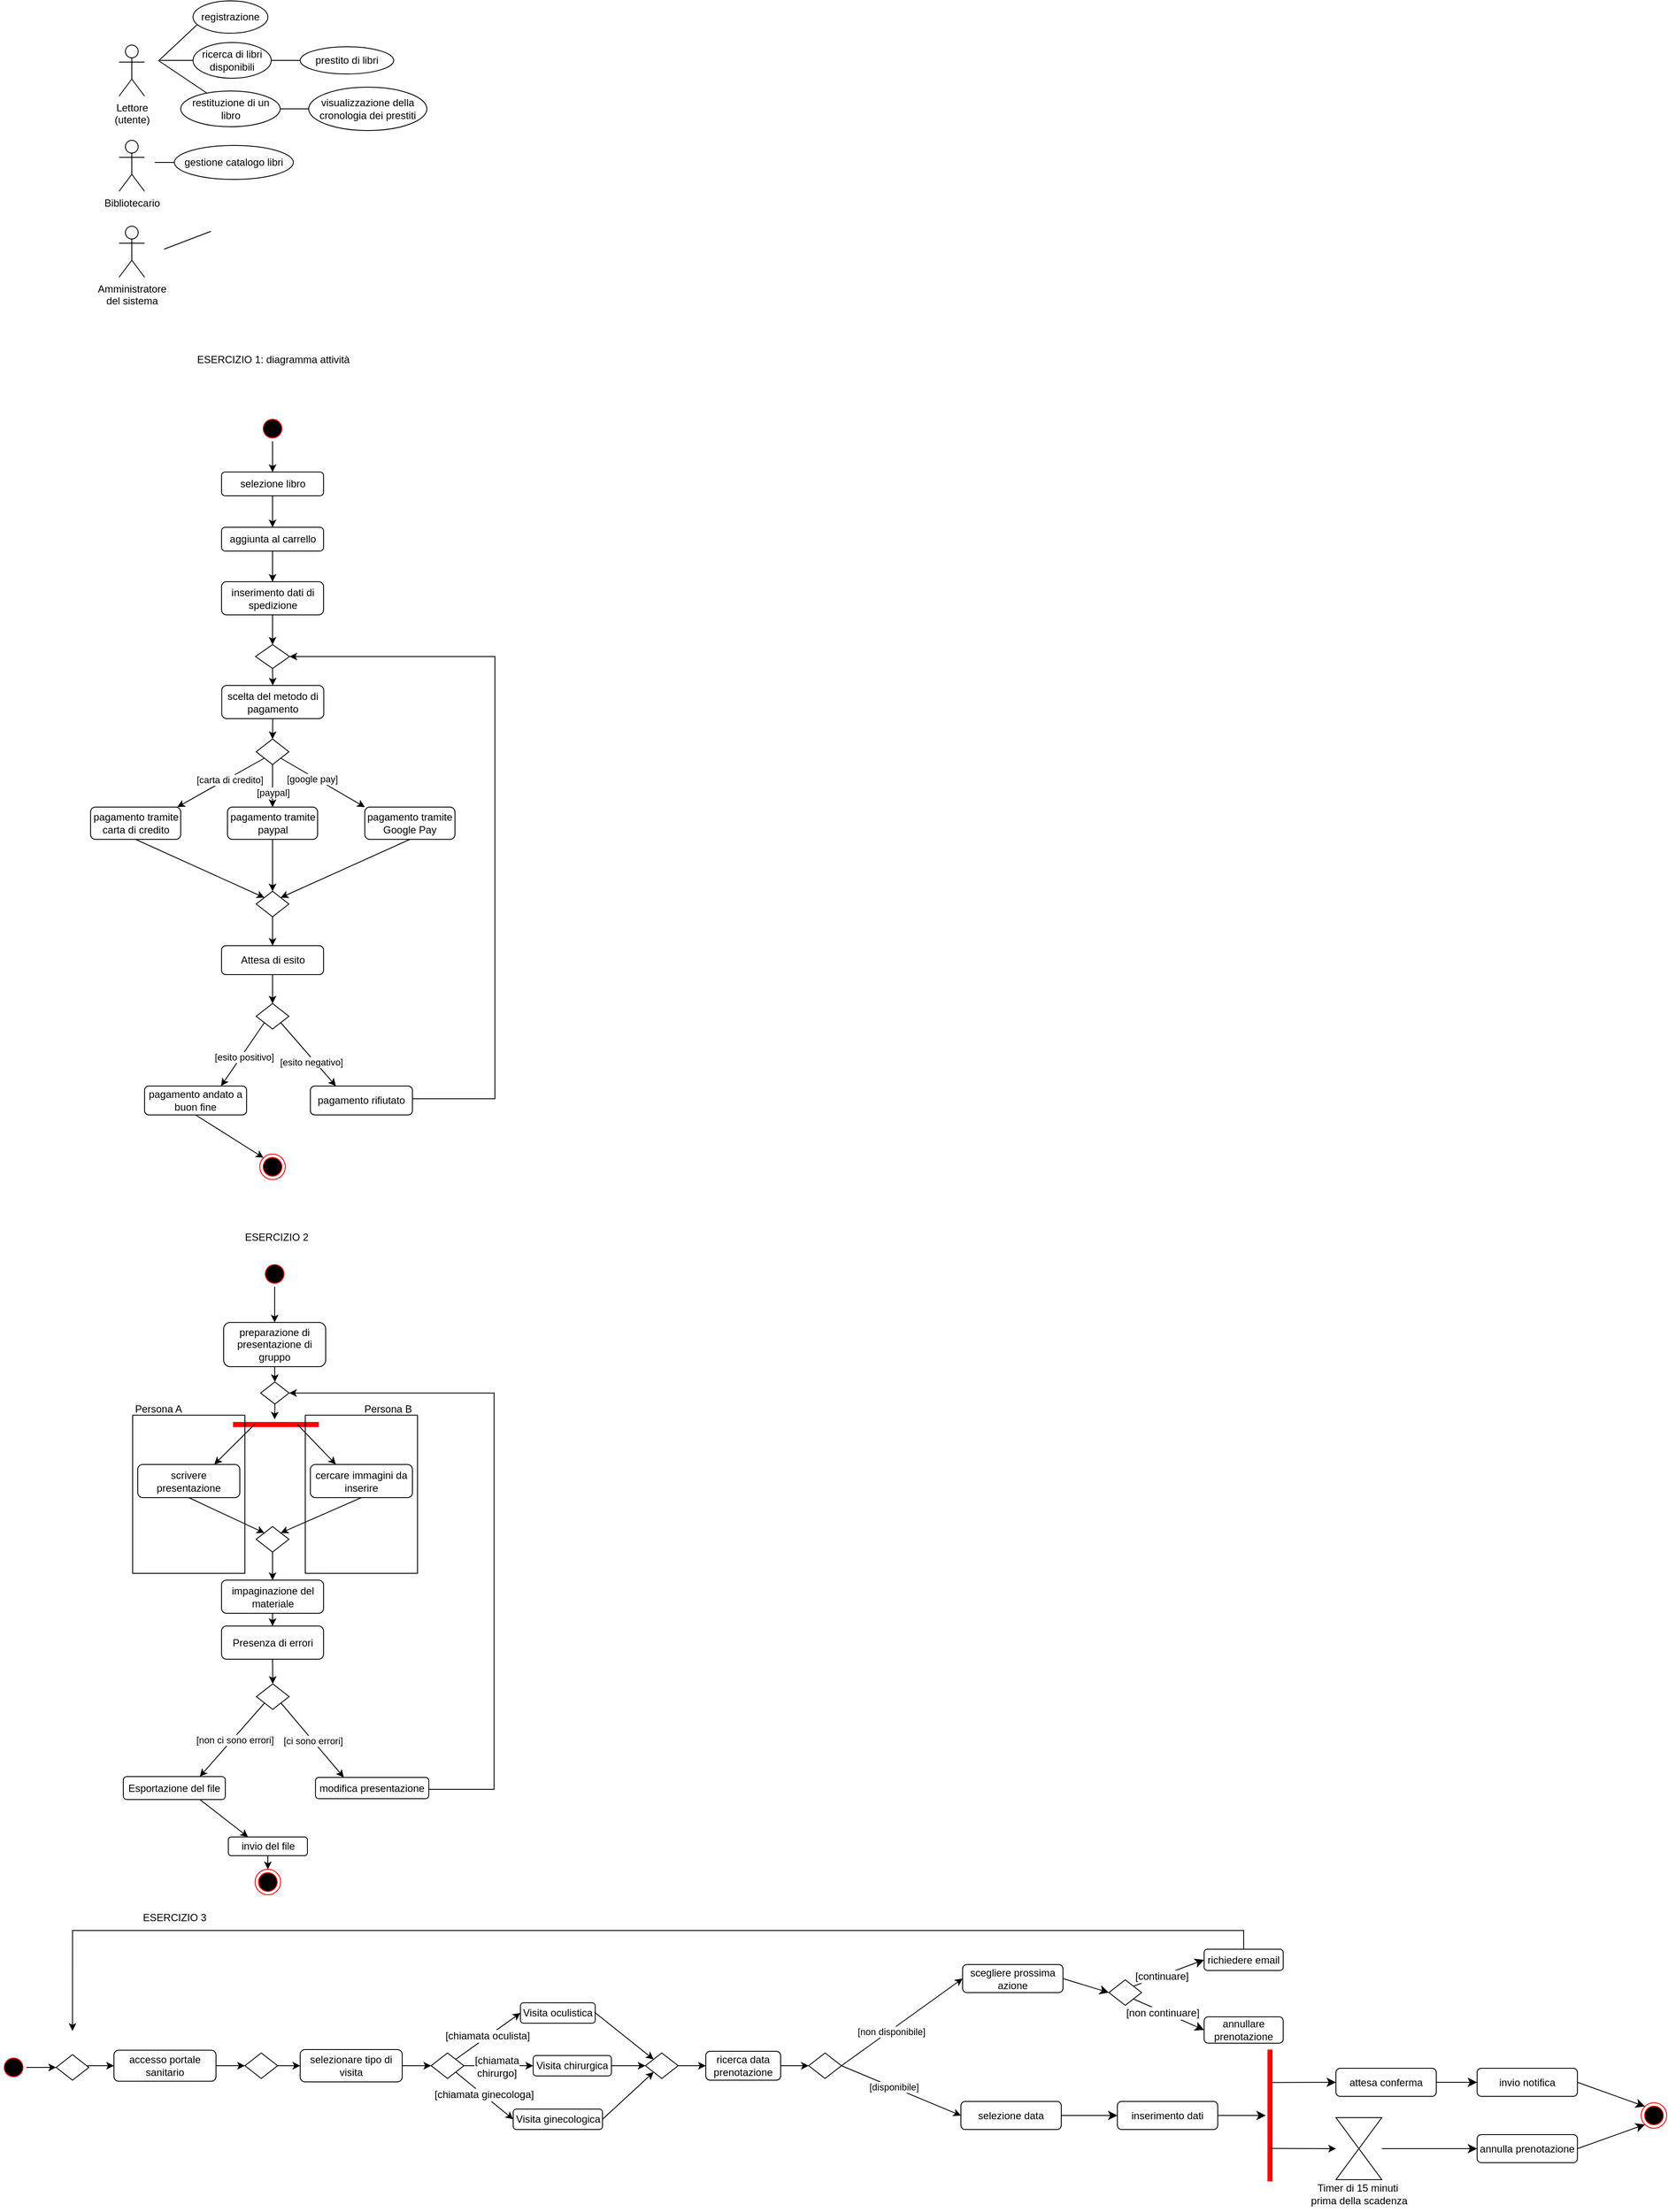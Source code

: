 <mxfile version="26.1.3">
  <diagram name="Page-1" id="4zOrk3SysmSLn5G8nSdS">
    <mxGraphModel dx="2305" dy="1614" grid="0" gridSize="10" guides="1" tooltips="1" connect="1" arrows="1" fold="1" page="0" pageScale="1" pageWidth="827" pageHeight="1169" math="0" shadow="0">
      <root>
        <mxCell id="0" />
        <mxCell id="1" parent="0" />
        <mxCell id="yy7elqos4AXIlPJkgYCK-2" value="Lettore&lt;div&gt;(utente)&lt;/div&gt;" style="shape=umlActor;verticalLabelPosition=bottom;verticalAlign=top;html=1;outlineConnect=0;" parent="1" vertex="1">
          <mxGeometry x="-837" y="-932" width="30" height="60" as="geometry" />
        </mxCell>
        <mxCell id="yy7elqos4AXIlPJkgYCK-3" value="" style="endArrow=none;html=1;rounded=0;fontSize=12;startSize=8;endSize=8;curved=1;" parent="1" edge="1">
          <mxGeometry width="50" height="50" relative="1" as="geometry">
            <mxPoint x="-790" y="-914" as="sourcePoint" />
            <mxPoint x="-743" y="-958" as="targetPoint" />
          </mxGeometry>
        </mxCell>
        <mxCell id="yy7elqos4AXIlPJkgYCK-4" value="registrazione" style="ellipse;whiteSpace=wrap;html=1;" parent="1" vertex="1">
          <mxGeometry x="-750" y="-984" width="88" height="38" as="geometry" />
        </mxCell>
        <mxCell id="yy7elqos4AXIlPJkgYCK-6" value="" style="endArrow=none;html=1;rounded=0;fontSize=12;startSize=8;endSize=8;curved=1;" parent="1" target="yy7elqos4AXIlPJkgYCK-7" edge="1">
          <mxGeometry width="50" height="50" relative="1" as="geometry">
            <mxPoint x="-789" y="-914" as="sourcePoint" />
            <mxPoint x="-707" y="-911" as="targetPoint" />
          </mxGeometry>
        </mxCell>
        <mxCell id="yy7elqos4AXIlPJkgYCK-7" value="ricerca di libri disponibili" style="ellipse;whiteSpace=wrap;html=1;" parent="1" vertex="1">
          <mxGeometry x="-750" y="-935" width="92" height="42" as="geometry" />
        </mxCell>
        <mxCell id="yy7elqos4AXIlPJkgYCK-9" value="prestito di libri" style="ellipse;whiteSpace=wrap;html=1;" parent="1" vertex="1">
          <mxGeometry x="-624" y="-930" width="110" height="32" as="geometry" />
        </mxCell>
        <mxCell id="yy7elqos4AXIlPJkgYCK-15" value="" style="endArrow=none;html=1;rounded=0;fontSize=12;startSize=8;endSize=8;curved=1;" parent="1" target="yy7elqos4AXIlPJkgYCK-16" edge="1">
          <mxGeometry width="50" height="50" relative="1" as="geometry">
            <mxPoint x="-791" y="-914" as="sourcePoint" />
            <mxPoint x="-788" y="-912" as="targetPoint" />
          </mxGeometry>
        </mxCell>
        <mxCell id="yy7elqos4AXIlPJkgYCK-16" value="restituzione di un libro" style="ellipse;whiteSpace=wrap;html=1;" parent="1" vertex="1">
          <mxGeometry x="-764.5" y="-878" width="117" height="42" as="geometry" />
        </mxCell>
        <mxCell id="yy7elqos4AXIlPJkgYCK-17" value="visualizzazione della cronologia dei prestiti" style="ellipse;whiteSpace=wrap;html=1;" parent="1" vertex="1">
          <mxGeometry x="-614" y="-882.5" width="139" height="51" as="geometry" />
        </mxCell>
        <mxCell id="yy7elqos4AXIlPJkgYCK-20" value="gestione catalogo libri" style="ellipse;whiteSpace=wrap;html=1;" parent="1" vertex="1">
          <mxGeometry x="-772" y="-814" width="140" height="40" as="geometry" />
        </mxCell>
        <mxCell id="yy7elqos4AXIlPJkgYCK-21" value="Bibliotecario" style="shape=umlActor;verticalLabelPosition=bottom;verticalAlign=top;html=1;" parent="1" vertex="1">
          <mxGeometry x="-837" y="-820" width="30" height="60" as="geometry" />
        </mxCell>
        <mxCell id="yy7elqos4AXIlPJkgYCK-29" value="" style="endArrow=none;html=1;rounded=0;fontSize=12;startSize=8;endSize=8;curved=1;exitX=1;exitY=0.5;exitDx=0;exitDy=0;entryX=0;entryY=0.5;entryDx=0;entryDy=0;" parent="1" source="yy7elqos4AXIlPJkgYCK-7" target="yy7elqos4AXIlPJkgYCK-9" edge="1">
          <mxGeometry width="50" height="50" relative="1" as="geometry">
            <mxPoint x="-621" y="-870" as="sourcePoint" />
            <mxPoint x="-571" y="-920" as="targetPoint" />
          </mxGeometry>
        </mxCell>
        <mxCell id="yy7elqos4AXIlPJkgYCK-30" value="" style="endArrow=none;html=1;rounded=0;fontSize=12;startSize=8;endSize=8;curved=1;exitX=1;exitY=0.5;exitDx=0;exitDy=0;entryX=0;entryY=0.5;entryDx=0;entryDy=0;" parent="1" source="yy7elqos4AXIlPJkgYCK-16" target="yy7elqos4AXIlPJkgYCK-17" edge="1">
          <mxGeometry width="50" height="50" relative="1" as="geometry">
            <mxPoint x="-621" y="-870" as="sourcePoint" />
            <mxPoint x="-571" y="-920" as="targetPoint" />
          </mxGeometry>
        </mxCell>
        <mxCell id="yy7elqos4AXIlPJkgYCK-32" value="" style="endArrow=none;html=1;rounded=0;fontSize=12;startSize=8;endSize=8;curved=1;exitX=0;exitY=0.5;exitDx=0;exitDy=0;" parent="1" source="yy7elqos4AXIlPJkgYCK-20" edge="1">
          <mxGeometry width="50" height="50" relative="1" as="geometry">
            <mxPoint x="-465" y="-847" as="sourcePoint" />
            <mxPoint x="-795" y="-794" as="targetPoint" />
          </mxGeometry>
        </mxCell>
        <mxCell id="_VMY83RckrZVD7nB7sy7-1" value="Amministratore&lt;div&gt;del sistema&lt;/div&gt;" style="shape=umlActor;verticalLabelPosition=bottom;verticalAlign=top;html=1;outlineConnect=0;" parent="1" vertex="1">
          <mxGeometry x="-837" y="-719" width="30" height="60" as="geometry" />
        </mxCell>
        <mxCell id="_VMY83RckrZVD7nB7sy7-3" value="" style="endArrow=none;html=1;rounded=0;fontSize=12;startSize=8;endSize=8;curved=1;" parent="1" edge="1">
          <mxGeometry width="50" height="50" relative="1" as="geometry">
            <mxPoint x="-784" y="-692" as="sourcePoint" />
            <mxPoint x="-729" y="-713" as="targetPoint" />
          </mxGeometry>
        </mxCell>
        <mxCell id="0n0tOVF3yzmlPa2JFApL-1" value="" style="ellipse;html=1;shape=startState;fillColor=#000000;strokeColor=#ff0000;" parent="1" vertex="1">
          <mxGeometry x="-671.5" y="-496" width="30" height="30" as="geometry" />
        </mxCell>
        <mxCell id="0n0tOVF3yzmlPa2JFApL-2" value="" style="ellipse;html=1;shape=endState;fillColor=#000000;strokeColor=#ff0000;" parent="1" vertex="1">
          <mxGeometry x="-671.5" y="372" width="30" height="30" as="geometry" />
        </mxCell>
        <mxCell id="0n0tOVF3yzmlPa2JFApL-3" value="ESERCIZIO 1: diagramma attività" style="text;html=1;align=center;verticalAlign=middle;resizable=0;points=[];autosize=1;strokeColor=none;fillColor=none;" parent="1" vertex="1">
          <mxGeometry x="-755" y="-575" width="197" height="26" as="geometry" />
        </mxCell>
        <mxCell id="0n0tOVF3yzmlPa2JFApL-6" value="" style="endArrow=classic;html=1;rounded=0;exitX=0.5;exitY=1;exitDx=0;exitDy=0;entryX=0.5;entryY=0;entryDx=0;entryDy=0;" parent="1" source="0n0tOVF3yzmlPa2JFApL-1" target="0n0tOVF3yzmlPa2JFApL-7" edge="1">
          <mxGeometry width="50" height="50" relative="1" as="geometry">
            <mxPoint x="-845" y="-436" as="sourcePoint" />
            <mxPoint x="-656" y="-389" as="targetPoint" />
          </mxGeometry>
        </mxCell>
        <mxCell id="0n0tOVF3yzmlPa2JFApL-7" value="selezione libro" style="rounded=1;whiteSpace=wrap;html=1;" parent="1" vertex="1">
          <mxGeometry x="-716.5" y="-430" width="120" height="28" as="geometry" />
        </mxCell>
        <mxCell id="0n0tOVF3yzmlPa2JFApL-9" value="aggiunta al carrello" style="rounded=1;whiteSpace=wrap;html=1;" parent="1" vertex="1">
          <mxGeometry x="-716.5" y="-365" width="120" height="28" as="geometry" />
        </mxCell>
        <mxCell id="0n0tOVF3yzmlPa2JFApL-10" value="" style="endArrow=classic;html=1;rounded=0;exitX=0.5;exitY=1;exitDx=0;exitDy=0;entryX=0.5;entryY=0;entryDx=0;entryDy=0;" parent="1" source="0n0tOVF3yzmlPa2JFApL-7" target="0n0tOVF3yzmlPa2JFApL-9" edge="1">
          <mxGeometry width="50" height="50" relative="1" as="geometry">
            <mxPoint x="-809" y="-349" as="sourcePoint" />
            <mxPoint x="-759" y="-399" as="targetPoint" />
          </mxGeometry>
        </mxCell>
        <mxCell id="0n0tOVF3yzmlPa2JFApL-11" value="" style="endArrow=classic;html=1;rounded=0;exitX=0.5;exitY=1;exitDx=0;exitDy=0;entryX=0.5;entryY=0;entryDx=0;entryDy=0;" parent="1" source="0n0tOVF3yzmlPa2JFApL-9" target="0n0tOVF3yzmlPa2JFApL-12" edge="1">
          <mxGeometry width="50" height="50" relative="1" as="geometry">
            <mxPoint x="-703" y="-174" as="sourcePoint" />
            <mxPoint x="-656" y="-213" as="targetPoint" />
          </mxGeometry>
        </mxCell>
        <mxCell id="0n0tOVF3yzmlPa2JFApL-12" value="inserimento dati di spedizione" style="rounded=1;whiteSpace=wrap;html=1;" parent="1" vertex="1">
          <mxGeometry x="-716.5" y="-301" width="120" height="39" as="geometry" />
        </mxCell>
        <mxCell id="0n0tOVF3yzmlPa2JFApL-13" value="" style="rhombus;whiteSpace=wrap;html=1;" parent="1" vertex="1">
          <mxGeometry x="-675.75" y="-116" width="38.5" height="30" as="geometry" />
        </mxCell>
        <mxCell id="0n0tOVF3yzmlPa2JFApL-14" value="" style="endArrow=classic;html=1;rounded=0;exitX=0.5;exitY=1;exitDx=0;exitDy=0;entryX=0.5;entryY=0;entryDx=0;entryDy=0;" parent="1" source="0n0tOVF3yzmlPa2JFApL-158" target="0n0tOVF3yzmlPa2JFApL-24" edge="1">
          <mxGeometry width="50" height="50" relative="1" as="geometry">
            <mxPoint x="-703" y="-174" as="sourcePoint" />
            <mxPoint x="-656" y="-228" as="targetPoint" />
          </mxGeometry>
        </mxCell>
        <mxCell id="0n0tOVF3yzmlPa2JFApL-15" value="" style="endArrow=classic;html=1;rounded=0;exitX=1;exitY=1;exitDx=0;exitDy=0;entryX=0;entryY=0;entryDx=0;entryDy=0;" parent="1" source="0n0tOVF3yzmlPa2JFApL-13" target="0n0tOVF3yzmlPa2JFApL-22" edge="1">
          <mxGeometry width="50" height="50" relative="1" as="geometry">
            <mxPoint x="-782" y="-99" as="sourcePoint" />
            <mxPoint x="-574" y="-35" as="targetPoint" />
          </mxGeometry>
        </mxCell>
        <mxCell id="0n0tOVF3yzmlPa2JFApL-60" value="[google pay]" style="edgeLabel;html=1;align=center;verticalAlign=middle;resizable=0;points=[];" parent="0n0tOVF3yzmlPa2JFApL-15" vertex="1" connectable="0">
          <mxGeometry x="-0.233" y="-2" relative="1" as="geometry">
            <mxPoint as="offset" />
          </mxGeometry>
        </mxCell>
        <mxCell id="0n0tOVF3yzmlPa2JFApL-16" value="" style="endArrow=classic;html=1;rounded=0;exitX=0.5;exitY=1;exitDx=0;exitDy=0;entryX=0.5;entryY=0;entryDx=0;entryDy=0;" parent="1" source="0n0tOVF3yzmlPa2JFApL-13" target="0n0tOVF3yzmlPa2JFApL-21" edge="1">
          <mxGeometry width="50" height="50" relative="1" as="geometry">
            <mxPoint x="-682" y="-33" as="sourcePoint" />
            <mxPoint x="-656" y="-27" as="targetPoint" />
          </mxGeometry>
        </mxCell>
        <mxCell id="0n0tOVF3yzmlPa2JFApL-62" value="[paypal]" style="edgeLabel;html=1;align=center;verticalAlign=middle;resizable=0;points=[];" parent="0n0tOVF3yzmlPa2JFApL-16" vertex="1" connectable="0">
          <mxGeometry x="0.317" relative="1" as="geometry">
            <mxPoint as="offset" />
          </mxGeometry>
        </mxCell>
        <mxCell id="0n0tOVF3yzmlPa2JFApL-17" value="" style="endArrow=classic;html=1;rounded=0;exitX=0;exitY=1;exitDx=0;exitDy=0;entryX=1;entryY=0;entryDx=0;entryDy=0;" parent="1" source="0n0tOVF3yzmlPa2JFApL-13" edge="1">
          <mxGeometry width="50" height="50" relative="1" as="geometry">
            <mxPoint x="-670.125" y="-125.5" as="sourcePoint" />
            <mxPoint x="-768.5" y="-36" as="targetPoint" />
          </mxGeometry>
        </mxCell>
        <mxCell id="0n0tOVF3yzmlPa2JFApL-58" value="[carta di credito]" style="edgeLabel;html=1;align=center;verticalAlign=middle;resizable=0;points=[];" parent="0n0tOVF3yzmlPa2JFApL-17" vertex="1" connectable="0">
          <mxGeometry x="-0.178" y="2" relative="1" as="geometry">
            <mxPoint as="offset" />
          </mxGeometry>
        </mxCell>
        <mxCell id="0n0tOVF3yzmlPa2JFApL-18" value="pagamento tramite carta di credito" style="rounded=1;whiteSpace=wrap;html=1;" parent="1" vertex="1">
          <mxGeometry x="-870.5" y="-36" width="106" height="38" as="geometry" />
        </mxCell>
        <mxCell id="0n0tOVF3yzmlPa2JFApL-21" value="pagamento tramite paypal" style="rounded=1;whiteSpace=wrap;html=1;" parent="1" vertex="1">
          <mxGeometry x="-709.5" y="-36" width="106" height="38" as="geometry" />
        </mxCell>
        <mxCell id="0n0tOVF3yzmlPa2JFApL-22" value="pagamento tramite&lt;div&gt;Google Pay&lt;/div&gt;" style="rounded=1;whiteSpace=wrap;html=1;" parent="1" vertex="1">
          <mxGeometry x="-548" y="-36" width="106" height="38" as="geometry" />
        </mxCell>
        <mxCell id="0n0tOVF3yzmlPa2JFApL-24" value="scelta del metodo di pagamento" style="rounded=1;whiteSpace=wrap;html=1;" parent="1" vertex="1">
          <mxGeometry x="-716.25" y="-179" width="120" height="39" as="geometry" />
        </mxCell>
        <mxCell id="0n0tOVF3yzmlPa2JFApL-29" value="" style="endArrow=classic;html=1;rounded=0;exitX=0.5;exitY=1;exitDx=0;exitDy=0;entryX=0.5;entryY=0;entryDx=0;entryDy=0;" parent="1" source="0n0tOVF3yzmlPa2JFApL-24" target="0n0tOVF3yzmlPa2JFApL-13" edge="1">
          <mxGeometry width="50" height="50" relative="1" as="geometry">
            <mxPoint x="-703" y="-174" as="sourcePoint" />
            <mxPoint x="-653" y="-224" as="targetPoint" />
          </mxGeometry>
        </mxCell>
        <mxCell id="0n0tOVF3yzmlPa2JFApL-38" value="" style="endArrow=classic;html=1;rounded=0;exitX=0.5;exitY=1;exitDx=0;exitDy=0;entryX=0;entryY=0;entryDx=0;entryDy=0;" parent="1" source="0n0tOVF3yzmlPa2JFApL-18" target="0n0tOVF3yzmlPa2JFApL-40" edge="1">
          <mxGeometry width="50" height="50" relative="1" as="geometry">
            <mxPoint x="-696" y="26" as="sourcePoint" />
            <mxPoint x="-695" y="60" as="targetPoint" />
          </mxGeometry>
        </mxCell>
        <mxCell id="0n0tOVF3yzmlPa2JFApL-40" value="" style="rhombus;whiteSpace=wrap;html=1;" parent="1" vertex="1">
          <mxGeometry x="-675.75" y="63" width="38.5" height="30" as="geometry" />
        </mxCell>
        <mxCell id="0n0tOVF3yzmlPa2JFApL-41" value="" style="endArrow=classic;html=1;rounded=0;exitX=0.5;exitY=1;exitDx=0;exitDy=0;entryX=0.5;entryY=0;entryDx=0;entryDy=0;" parent="1" source="0n0tOVF3yzmlPa2JFApL-21" target="0n0tOVF3yzmlPa2JFApL-40" edge="1">
          <mxGeometry width="50" height="50" relative="1" as="geometry">
            <mxPoint x="-807" y="12" as="sourcePoint" />
            <mxPoint x="-649" y="49" as="targetPoint" />
          </mxGeometry>
        </mxCell>
        <mxCell id="0n0tOVF3yzmlPa2JFApL-42" value="" style="endArrow=classic;html=1;rounded=0;exitX=0.5;exitY=1;exitDx=0;exitDy=0;entryX=1;entryY=0;entryDx=0;entryDy=0;" parent="1" source="0n0tOVF3yzmlPa2JFApL-22" target="0n0tOVF3yzmlPa2JFApL-40" edge="1">
          <mxGeometry width="50" height="50" relative="1" as="geometry">
            <mxPoint x="-646" y="12" as="sourcePoint" />
            <mxPoint x="-646" y="73" as="targetPoint" />
          </mxGeometry>
        </mxCell>
        <mxCell id="0n0tOVF3yzmlPa2JFApL-43" value="" style="endArrow=classic;html=1;rounded=0;exitX=0.5;exitY=1;exitDx=0;exitDy=0;entryX=0.5;entryY=0;entryDx=0;entryDy=0;" parent="1" source="0n0tOVF3yzmlPa2JFApL-40" target="0n0tOVF3yzmlPa2JFApL-44" edge="1">
          <mxGeometry width="50" height="50" relative="1" as="geometry">
            <mxPoint x="-654" y="94" as="sourcePoint" />
            <mxPoint x="-656" y="143" as="targetPoint" />
          </mxGeometry>
        </mxCell>
        <mxCell id="0n0tOVF3yzmlPa2JFApL-44" value="Attesa di esito" style="rounded=1;whiteSpace=wrap;html=1;" parent="1" vertex="1">
          <mxGeometry x="-716.5" y="127" width="120" height="34" as="geometry" />
        </mxCell>
        <mxCell id="0n0tOVF3yzmlPa2JFApL-45" value="" style="endArrow=classic;html=1;rounded=0;exitX=0.5;exitY=1;exitDx=0;exitDy=0;entryX=0.5;entryY=0;entryDx=0;entryDy=0;" parent="1" source="0n0tOVF3yzmlPa2JFApL-44" target="0n0tOVF3yzmlPa2JFApL-48" edge="1">
          <mxGeometry width="50" height="50" relative="1" as="geometry">
            <mxPoint x="-696" y="226" as="sourcePoint" />
            <mxPoint x="-656" y="209" as="targetPoint" />
          </mxGeometry>
        </mxCell>
        <mxCell id="0n0tOVF3yzmlPa2JFApL-47" value="pagamento andato a buon fine" style="rounded=1;whiteSpace=wrap;html=1;" parent="1" vertex="1">
          <mxGeometry x="-807" y="292" width="120" height="34" as="geometry" />
        </mxCell>
        <mxCell id="0n0tOVF3yzmlPa2JFApL-48" value="" style="rhombus;whiteSpace=wrap;html=1;" parent="1" vertex="1">
          <mxGeometry x="-675.75" y="195" width="38.5" height="30" as="geometry" />
        </mxCell>
        <mxCell id="0n0tOVF3yzmlPa2JFApL-57" style="edgeStyle=orthogonalEdgeStyle;rounded=0;orthogonalLoop=1;jettySize=auto;html=1;exitX=1;exitY=0.5;exitDx=0;exitDy=0;entryX=1;entryY=0.5;entryDx=0;entryDy=0;" parent="1" source="0n0tOVF3yzmlPa2JFApL-50" target="0n0tOVF3yzmlPa2JFApL-158" edge="1">
          <mxGeometry relative="1" as="geometry">
            <mxPoint x="-262" y="-207" as="targetPoint" />
            <Array as="points">
              <mxPoint x="-492" y="307" />
              <mxPoint x="-395" y="307" />
              <mxPoint x="-395" y="-213" />
            </Array>
          </mxGeometry>
        </mxCell>
        <mxCell id="0n0tOVF3yzmlPa2JFApL-50" value="pagamento rifiutato" style="rounded=1;whiteSpace=wrap;html=1;" parent="1" vertex="1">
          <mxGeometry x="-612" y="292" width="120" height="34" as="geometry" />
        </mxCell>
        <mxCell id="0n0tOVF3yzmlPa2JFApL-51" value="" style="endArrow=classic;html=1;rounded=0;exitX=0;exitY=1;exitDx=0;exitDy=0;entryX=0.75;entryY=0;entryDx=0;entryDy=0;" parent="1" source="0n0tOVF3yzmlPa2JFApL-48" target="0n0tOVF3yzmlPa2JFApL-47" edge="1">
          <mxGeometry width="50" height="50" relative="1" as="geometry">
            <mxPoint x="-646" y="169" as="sourcePoint" />
            <mxPoint x="-646" y="205" as="targetPoint" />
          </mxGeometry>
        </mxCell>
        <mxCell id="0n0tOVF3yzmlPa2JFApL-87" value="[esito positivo]" style="edgeLabel;html=1;align=center;verticalAlign=middle;resizable=0;points=[];" parent="0n0tOVF3yzmlPa2JFApL-51" vertex="1" connectable="0">
          <mxGeometry x="-0.111" y="2" relative="1" as="geometry">
            <mxPoint x="-3" y="6" as="offset" />
          </mxGeometry>
        </mxCell>
        <mxCell id="0n0tOVF3yzmlPa2JFApL-52" value="" style="endArrow=classic;html=1;rounded=0;exitX=1;exitY=1;exitDx=0;exitDy=0;entryX=0.25;entryY=0;entryDx=0;entryDy=0;" parent="1" source="0n0tOVF3yzmlPa2JFApL-48" target="0n0tOVF3yzmlPa2JFApL-50" edge="1">
          <mxGeometry width="50" height="50" relative="1" as="geometry">
            <mxPoint x="-656" y="228" as="sourcePoint" />
            <mxPoint x="-691" y="275" as="targetPoint" />
          </mxGeometry>
        </mxCell>
        <mxCell id="0n0tOVF3yzmlPa2JFApL-88" value="[esito negativo]" style="edgeLabel;html=1;align=center;verticalAlign=middle;resizable=0;points=[];" parent="0n0tOVF3yzmlPa2JFApL-52" vertex="1" connectable="0">
          <mxGeometry x="0.296" relative="1" as="geometry">
            <mxPoint x="-6" y="-2" as="offset" />
          </mxGeometry>
        </mxCell>
        <mxCell id="0n0tOVF3yzmlPa2JFApL-53" value="" style="endArrow=classic;html=1;rounded=0;entryX=0;entryY=0;entryDx=0;entryDy=0;exitX=0.5;exitY=1;exitDx=0;exitDy=0;" parent="1" source="0n0tOVF3yzmlPa2JFApL-47" target="0n0tOVF3yzmlPa2JFApL-2" edge="1">
          <mxGeometry width="50" height="50" relative="1" as="geometry">
            <mxPoint x="-728" y="302" as="sourcePoint" />
            <mxPoint x="-681" y="285" as="targetPoint" />
          </mxGeometry>
        </mxCell>
        <mxCell id="0n0tOVF3yzmlPa2JFApL-63" value="ESERCIZIO 2" style="text;html=1;align=center;verticalAlign=middle;resizable=0;points=[];autosize=1;strokeColor=none;fillColor=none;" parent="1" vertex="1">
          <mxGeometry x="-699" y="457" width="93" height="26" as="geometry" />
        </mxCell>
        <mxCell id="0n0tOVF3yzmlPa2JFApL-64" value="" style="ellipse;html=1;shape=endState;fillColor=#000000;strokeColor=#ff0000;" parent="1" vertex="1">
          <mxGeometry x="-677" y="1213" width="30" height="30" as="geometry" />
        </mxCell>
        <mxCell id="0n0tOVF3yzmlPa2JFApL-69" value="" style="ellipse;html=1;shape=startState;fillColor=#000000;strokeColor=#ff0000;" parent="1" vertex="1">
          <mxGeometry x="-669" y="498" width="30" height="30" as="geometry" />
        </mxCell>
        <mxCell id="0n0tOVF3yzmlPa2JFApL-74" value="" style="shape=line;html=1;strokeWidth=6;strokeColor=#ff0000;" parent="1" vertex="1">
          <mxGeometry x="-703" y="685" width="101" height="10" as="geometry" />
        </mxCell>
        <mxCell id="0n0tOVF3yzmlPa2JFApL-79" value="" style="endArrow=classic;html=1;rounded=0;exitX=0.25;exitY=0.5;exitDx=0;exitDy=0;exitPerimeter=0;entryX=0.75;entryY=0;entryDx=0;entryDy=0;" parent="1" source="0n0tOVF3yzmlPa2JFApL-74" target="0n0tOVF3yzmlPa2JFApL-82" edge="1">
          <mxGeometry width="50" height="50" relative="1" as="geometry">
            <mxPoint x="-661" y="626" as="sourcePoint" />
            <mxPoint x="-679" y="629" as="targetPoint" />
          </mxGeometry>
        </mxCell>
        <mxCell id="0n0tOVF3yzmlPa2JFApL-80" value="" style="endArrow=classic;html=1;rounded=0;exitX=0.75;exitY=0.5;exitDx=0;exitDy=0;exitPerimeter=0;fillColor=#FF0000;entryX=0.25;entryY=0;entryDx=0;entryDy=0;" parent="1" source="0n0tOVF3yzmlPa2JFApL-74" target="0n0tOVF3yzmlPa2JFApL-83" edge="1">
          <mxGeometry width="50" height="50" relative="1" as="geometry">
            <mxPoint x="-669" y="592" as="sourcePoint" />
            <mxPoint x="-629" y="628" as="targetPoint" />
          </mxGeometry>
        </mxCell>
        <mxCell id="0n0tOVF3yzmlPa2JFApL-82" value="scrivere presentazione" style="rounded=1;whiteSpace=wrap;html=1;" parent="1" vertex="1">
          <mxGeometry x="-815" y="737" width="120" height="39" as="geometry" />
        </mxCell>
        <mxCell id="0n0tOVF3yzmlPa2JFApL-83" value="cercare immagini da inserire" style="rounded=1;whiteSpace=wrap;html=1;" parent="1" vertex="1">
          <mxGeometry x="-612" y="737" width="120" height="39" as="geometry" />
        </mxCell>
        <mxCell id="0n0tOVF3yzmlPa2JFApL-90" value="impaginazione del materiale" style="rounded=1;whiteSpace=wrap;html=1;" parent="1" vertex="1">
          <mxGeometry x="-716.5" y="873" width="120" height="39" as="geometry" />
        </mxCell>
        <mxCell id="0n0tOVF3yzmlPa2JFApL-91" value="preparazione di presentazione di gruppo" style="rounded=1;whiteSpace=wrap;html=1;" parent="1" vertex="1">
          <mxGeometry x="-714" y="570" width="120" height="52" as="geometry" />
        </mxCell>
        <mxCell id="0n0tOVF3yzmlPa2JFApL-92" value="" style="endArrow=classic;html=1;rounded=0;exitX=0.5;exitY=1;exitDx=0;exitDy=0;entryX=0.5;entryY=0;entryDx=0;entryDy=0;" parent="1" source="0n0tOVF3yzmlPa2JFApL-69" target="0n0tOVF3yzmlPa2JFApL-91" edge="1">
          <mxGeometry width="50" height="50" relative="1" as="geometry">
            <mxPoint x="-671" y="726" as="sourcePoint" />
            <mxPoint x="-621" y="676" as="targetPoint" />
          </mxGeometry>
        </mxCell>
        <mxCell id="0n0tOVF3yzmlPa2JFApL-95" value="" style="endArrow=classic;html=1;rounded=0;exitX=0.5;exitY=1;exitDx=0;exitDy=0;entryX=0.485;entryY=-0.1;entryDx=0;entryDy=0;entryPerimeter=0;" parent="1" source="0n0tOVF3yzmlPa2JFApL-160" target="0n0tOVF3yzmlPa2JFApL-74" edge="1">
          <mxGeometry width="50" height="50" relative="1" as="geometry">
            <mxPoint x="-671" y="726" as="sourcePoint" />
            <mxPoint x="-621" y="676" as="targetPoint" />
          </mxGeometry>
        </mxCell>
        <mxCell id="0n0tOVF3yzmlPa2JFApL-96" value="" style="endArrow=classic;html=1;rounded=0;exitX=0.5;exitY=1;exitDx=0;exitDy=0;entryX=0;entryY=0;entryDx=0;entryDy=0;" parent="1" source="0n0tOVF3yzmlPa2JFApL-82" target="0n0tOVF3yzmlPa2JFApL-98" edge="1">
          <mxGeometry width="50" height="50" relative="1" as="geometry">
            <mxPoint x="-671" y="726" as="sourcePoint" />
            <mxPoint x="-684" y="809" as="targetPoint" />
          </mxGeometry>
        </mxCell>
        <mxCell id="0n0tOVF3yzmlPa2JFApL-98" value="" style="rhombus;whiteSpace=wrap;html=1;" parent="1" vertex="1">
          <mxGeometry x="-675.75" y="810" width="38.5" height="30" as="geometry" />
        </mxCell>
        <mxCell id="0n0tOVF3yzmlPa2JFApL-99" value="" style="endArrow=classic;html=1;rounded=0;exitX=0.5;exitY=1;exitDx=0;exitDy=0;entryX=1;entryY=0;entryDx=0;entryDy=0;" parent="1" source="0n0tOVF3yzmlPa2JFApL-83" target="0n0tOVF3yzmlPa2JFApL-98" edge="1">
          <mxGeometry width="50" height="50" relative="1" as="geometry">
            <mxPoint x="-745" y="786" as="sourcePoint" />
            <mxPoint x="-637" y="818" as="targetPoint" />
          </mxGeometry>
        </mxCell>
        <mxCell id="0n0tOVF3yzmlPa2JFApL-100" value="" style="endArrow=classic;html=1;rounded=0;exitX=0.5;exitY=1;exitDx=0;exitDy=0;entryX=0.5;entryY=0;entryDx=0;entryDy=0;" parent="1" source="0n0tOVF3yzmlPa2JFApL-98" target="0n0tOVF3yzmlPa2JFApL-90" edge="1">
          <mxGeometry width="50" height="50" relative="1" as="geometry">
            <mxPoint x="-671" y="826" as="sourcePoint" />
            <mxPoint x="-621" y="776" as="targetPoint" />
          </mxGeometry>
        </mxCell>
        <mxCell id="0n0tOVF3yzmlPa2JFApL-101" value="" style="rhombus;whiteSpace=wrap;html=1;" parent="1" vertex="1">
          <mxGeometry x="-675.5" y="995" width="38.5" height="30" as="geometry" />
        </mxCell>
        <mxCell id="0n0tOVF3yzmlPa2JFApL-103" value="" style="endArrow=classic;html=1;rounded=0;exitX=0.5;exitY=1;exitDx=0;exitDy=0;entryX=0.5;entryY=0;entryDx=0;entryDy=0;" parent="1" source="0n0tOVF3yzmlPa2JFApL-162" target="0n0tOVF3yzmlPa2JFApL-101" edge="1">
          <mxGeometry width="50" height="50" relative="1" as="geometry">
            <mxPoint x="-646" y="850" as="sourcePoint" />
            <mxPoint x="-646" y="883" as="targetPoint" />
          </mxGeometry>
        </mxCell>
        <mxCell id="0n0tOVF3yzmlPa2JFApL-104" value="" style="endArrow=classic;html=1;rounded=0;exitX=0;exitY=1;exitDx=0;exitDy=0;entryX=0.75;entryY=0;entryDx=0;entryDy=0;" parent="1" source="0n0tOVF3yzmlPa2JFApL-101" target="0n0tOVF3yzmlPa2JFApL-106" edge="1">
          <mxGeometry width="50" height="50" relative="1" as="geometry">
            <mxPoint x="-636" y="860" as="sourcePoint" />
            <mxPoint x="-690" y="997" as="targetPoint" />
          </mxGeometry>
        </mxCell>
        <mxCell id="0n0tOVF3yzmlPa2JFApL-164" value="[non ci sono errori]" style="edgeLabel;html=1;align=center;verticalAlign=middle;resizable=0;points=[];" parent="0n0tOVF3yzmlPa2JFApL-104" vertex="1" connectable="0">
          <mxGeometry x="-0.016" y="3" relative="1" as="geometry">
            <mxPoint y="-1" as="offset" />
          </mxGeometry>
        </mxCell>
        <mxCell id="0n0tOVF3yzmlPa2JFApL-105" value="" style="endArrow=classic;html=1;rounded=0;exitX=1;exitY=1;exitDx=0;exitDy=0;entryX=0.25;entryY=0;entryDx=0;entryDy=0;" parent="1" source="0n0tOVF3yzmlPa2JFApL-101" target="0n0tOVF3yzmlPa2JFApL-107" edge="1">
          <mxGeometry width="50" height="50" relative="1" as="geometry">
            <mxPoint x="-656" y="978" as="sourcePoint" />
            <mxPoint x="-623" y="996" as="targetPoint" />
          </mxGeometry>
        </mxCell>
        <mxCell id="0n0tOVF3yzmlPa2JFApL-165" value="[ci sono errori]" style="edgeLabel;html=1;align=center;verticalAlign=middle;resizable=0;points=[];" parent="0n0tOVF3yzmlPa2JFApL-105" vertex="1" connectable="0">
          <mxGeometry x="-0.076" y="-3" relative="1" as="geometry">
            <mxPoint x="5" y="2" as="offset" />
          </mxGeometry>
        </mxCell>
        <mxCell id="0n0tOVF3yzmlPa2JFApL-106" value="Esportazione del file" style="rounded=1;whiteSpace=wrap;html=1;" parent="1" vertex="1">
          <mxGeometry x="-832" y="1104" width="120" height="27" as="geometry" />
        </mxCell>
        <mxCell id="0n0tOVF3yzmlPa2JFApL-109" style="edgeStyle=orthogonalEdgeStyle;rounded=0;orthogonalLoop=1;jettySize=auto;html=1;entryX=1;entryY=0.5;entryDx=0;entryDy=0;exitX=1;exitY=0.5;exitDx=0;exitDy=0;" parent="1" source="0n0tOVF3yzmlPa2JFApL-107" target="0n0tOVF3yzmlPa2JFApL-160" edge="1">
          <mxGeometry relative="1" as="geometry">
            <Array as="points">
              <mxPoint x="-473" y="1119" />
              <mxPoint x="-396" y="1119" />
              <mxPoint x="-396" y="653" />
            </Array>
          </mxGeometry>
        </mxCell>
        <mxCell id="0n0tOVF3yzmlPa2JFApL-107" value="modifica presentazione" style="rounded=1;whiteSpace=wrap;html=1;" parent="1" vertex="1">
          <mxGeometry x="-606" y="1105" width="133.25" height="25" as="geometry" />
        </mxCell>
        <mxCell id="0n0tOVF3yzmlPa2JFApL-108" value="" style="endArrow=classic;html=1;rounded=0;exitX=0.75;exitY=1;exitDx=0;exitDy=0;entryX=0.25;entryY=0;entryDx=0;entryDy=0;" parent="1" source="0n0tOVF3yzmlPa2JFApL-106" target="0n0tOVF3yzmlPa2JFApL-126" edge="1">
          <mxGeometry width="50" height="50" relative="1" as="geometry">
            <mxPoint x="-671" y="1026" as="sourcePoint" />
            <mxPoint x="-621" y="976" as="targetPoint" />
          </mxGeometry>
        </mxCell>
        <mxCell id="0n0tOVF3yzmlPa2JFApL-121" value="" style="swimlane;startSize=0;" parent="1" vertex="1">
          <mxGeometry x="-618" y="679" width="132" height="186" as="geometry" />
        </mxCell>
        <mxCell id="0n0tOVF3yzmlPa2JFApL-122" value="" style="swimlane;startSize=0;" parent="1" vertex="1">
          <mxGeometry x="-821" y="679" width="132" height="186" as="geometry" />
        </mxCell>
        <mxCell id="0n0tOVF3yzmlPa2JFApL-124" value="Persona A" style="text;html=1;align=center;verticalAlign=middle;resizable=0;points=[];autosize=1;strokeColor=none;fillColor=none;" parent="1" vertex="1">
          <mxGeometry x="-828" y="659" width="73" height="26" as="geometry" />
        </mxCell>
        <mxCell id="0n0tOVF3yzmlPa2JFApL-125" value="Persona B" style="text;html=1;align=center;verticalAlign=middle;resizable=0;points=[];autosize=1;strokeColor=none;fillColor=none;" parent="1" vertex="1">
          <mxGeometry x="-558" y="659" width="74" height="26" as="geometry" />
        </mxCell>
        <mxCell id="0n0tOVF3yzmlPa2JFApL-126" value="invio del file" style="rounded=1;whiteSpace=wrap;html=1;" parent="1" vertex="1">
          <mxGeometry x="-708.5" y="1175" width="93" height="22" as="geometry" />
        </mxCell>
        <mxCell id="0n0tOVF3yzmlPa2JFApL-127" value="" style="endArrow=classic;html=1;rounded=0;exitX=0.5;exitY=1;exitDx=0;exitDy=0;entryX=0.5;entryY=0;entryDx=0;entryDy=0;" parent="1" source="0n0tOVF3yzmlPa2JFApL-126" target="0n0tOVF3yzmlPa2JFApL-64" edge="1">
          <mxGeometry width="50" height="50" relative="1" as="geometry">
            <mxPoint x="-712" y="1126" as="sourcePoint" />
            <mxPoint x="-662" y="1076" as="targetPoint" />
          </mxGeometry>
        </mxCell>
        <mxCell id="0n0tOVF3yzmlPa2JFApL-128" value="" style="ellipse;html=1;shape=startState;fillColor=#000000;strokeColor=#ff0000;" parent="1" vertex="1">
          <mxGeometry x="-976" y="1431" width="30" height="30" as="geometry" />
        </mxCell>
        <mxCell id="0n0tOVF3yzmlPa2JFApL-130" value="ESERCIZIO 3" style="text;html=1;align=center;verticalAlign=middle;resizable=0;points=[];autosize=3;strokeColor=none;fillColor=none;" parent="1" vertex="1">
          <mxGeometry x="-818.5" y="1257" width="93" height="26" as="geometry" />
        </mxCell>
        <mxCell id="0n0tOVF3yzmlPa2JFApL-132" value="accesso portale sanitario" style="rounded=1;whiteSpace=wrap;html=1;" parent="1" vertex="1">
          <mxGeometry x="-843" y="1425.75" width="120" height="36.5" as="geometry" />
        </mxCell>
        <mxCell id="0n0tOVF3yzmlPa2JFApL-133" value="" style="endArrow=classic;html=1;rounded=0;exitX=1;exitY=0.5;exitDx=0;exitDy=0;entryX=0;entryY=0.5;entryDx=0;entryDy=0;" parent="1" source="0n0tOVF3yzmlPa2JFApL-128" target="0n0tOVF3yzmlPa2JFApL-195" edge="1">
          <mxGeometry width="50" height="50" relative="1" as="geometry">
            <mxPoint x="-646.5" y="1424" as="sourcePoint" />
            <mxPoint x="-963" y="1435" as="targetPoint" />
          </mxGeometry>
        </mxCell>
        <mxCell id="0n0tOVF3yzmlPa2JFApL-134" value="selezionare tipo di visita" style="rounded=1;whiteSpace=wrap;html=1;" parent="1" vertex="1">
          <mxGeometry x="-624" y="1425" width="120" height="38" as="geometry" />
        </mxCell>
        <mxCell id="0n0tOVF3yzmlPa2JFApL-135" value="" style="endArrow=classic;html=1;rounded=0;exitX=1;exitY=0.5;exitDx=0;exitDy=0;entryX=0;entryY=0.5;entryDx=0;entryDy=0;" parent="1" source="qC6AjcBb_FhciNcRhMWl-32" target="0n0tOVF3yzmlPa2JFApL-134" edge="1">
          <mxGeometry width="50" height="50" relative="1" as="geometry">
            <mxPoint x="-700" y="1570" as="sourcePoint" />
            <mxPoint x="-650" y="1520" as="targetPoint" />
          </mxGeometry>
        </mxCell>
        <mxCell id="0n0tOVF3yzmlPa2JFApL-136" value="" style="rhombus;whiteSpace=wrap;html=1;" parent="1" vertex="1">
          <mxGeometry x="-470" y="1429" width="38.5" height="30" as="geometry" />
        </mxCell>
        <mxCell id="0n0tOVF3yzmlPa2JFApL-137" value="" style="endArrow=classic;html=1;rounded=0;exitX=1;exitY=0.5;exitDx=0;exitDy=0;entryX=0;entryY=0.5;entryDx=0;entryDy=0;" parent="1" source="0n0tOVF3yzmlPa2JFApL-134" target="0n0tOVF3yzmlPa2JFApL-136" edge="1">
          <mxGeometry width="50" height="50" relative="1" as="geometry">
            <mxPoint x="-556" y="1461" as="sourcePoint" />
            <mxPoint x="-556" y="1493" as="targetPoint" />
          </mxGeometry>
        </mxCell>
        <mxCell id="0n0tOVF3yzmlPa2JFApL-138" value="Visita chirurgica" style="rounded=1;whiteSpace=wrap;html=1;" parent="1" vertex="1">
          <mxGeometry x="-350" y="1432" width="92" height="24" as="geometry" />
        </mxCell>
        <mxCell id="0n0tOVF3yzmlPa2JFApL-141" value="Visita ginecologica" style="rounded=1;whiteSpace=wrap;html=1;" parent="1" vertex="1">
          <mxGeometry x="-373.5" y="1495" width="105" height="24" as="geometry" />
        </mxCell>
        <mxCell id="0n0tOVF3yzmlPa2JFApL-142" value="Visita oculistica" style="rounded=1;whiteSpace=wrap;html=1;" parent="1" vertex="1">
          <mxGeometry x="-365" y="1370" width="88" height="24" as="geometry" />
        </mxCell>
        <mxCell id="0n0tOVF3yzmlPa2JFApL-145" value="" style="endArrow=classic;html=1;rounded=0;exitX=1;exitY=0.5;exitDx=0;exitDy=0;entryX=0;entryY=0.5;entryDx=0;entryDy=0;" parent="1" source="0n0tOVF3yzmlPa2JFApL-136" target="0n0tOVF3yzmlPa2JFApL-138" edge="1">
          <mxGeometry width="50" height="50" relative="1" as="geometry">
            <mxPoint x="-556" y="1531" as="sourcePoint" />
            <mxPoint x="-556" y="1563" as="targetPoint" />
          </mxGeometry>
        </mxCell>
        <mxCell id="qC6AjcBb_FhciNcRhMWl-24" value="[chiamata&lt;div&gt;chirurgo]&lt;/div&gt;" style="edgeLabel;html=1;align=center;verticalAlign=middle;resizable=0;points=[];fontSize=12;" vertex="1" connectable="0" parent="0n0tOVF3yzmlPa2JFApL-145">
          <mxGeometry x="-0.056" y="-1" relative="1" as="geometry">
            <mxPoint as="offset" />
          </mxGeometry>
        </mxCell>
        <mxCell id="0n0tOVF3yzmlPa2JFApL-148" value="" style="endArrow=classic;html=1;rounded=0;exitX=1;exitY=0;exitDx=0;exitDy=0;entryX=0;entryY=0.5;entryDx=0;entryDy=0;" parent="1" source="0n0tOVF3yzmlPa2JFApL-136" target="0n0tOVF3yzmlPa2JFApL-142" edge="1">
          <mxGeometry width="50" height="50" relative="1" as="geometry">
            <mxPoint x="-576" y="1578" as="sourcePoint" />
            <mxPoint x="-704" y="1637" as="targetPoint" />
          </mxGeometry>
        </mxCell>
        <mxCell id="qC6AjcBb_FhciNcRhMWl-23" value="[chiamata oculista]" style="edgeLabel;html=1;align=center;verticalAlign=middle;resizable=0;points=[];fontSize=12;" vertex="1" connectable="0" parent="0n0tOVF3yzmlPa2JFApL-148">
          <mxGeometry x="-0.02" y="1" relative="1" as="geometry">
            <mxPoint as="offset" />
          </mxGeometry>
        </mxCell>
        <mxCell id="0n0tOVF3yzmlPa2JFApL-149" value="" style="endArrow=classic;html=1;rounded=0;exitX=1;exitY=1;exitDx=0;exitDy=0;entryX=0;entryY=0.5;entryDx=0;entryDy=0;" parent="1" source="0n0tOVF3yzmlPa2JFApL-136" target="0n0tOVF3yzmlPa2JFApL-141" edge="1">
          <mxGeometry width="50" height="50" relative="1" as="geometry">
            <mxPoint x="-566" y="1588" as="sourcePoint" />
            <mxPoint x="-694" y="1647" as="targetPoint" />
          </mxGeometry>
        </mxCell>
        <mxCell id="qC6AjcBb_FhciNcRhMWl-26" value="[chiamata ginecologa]" style="edgeLabel;html=1;align=center;verticalAlign=middle;resizable=0;points=[];fontSize=12;" vertex="1" connectable="0" parent="0n0tOVF3yzmlPa2JFApL-149">
          <mxGeometry x="-0.039" y="1" relative="1" as="geometry">
            <mxPoint as="offset" />
          </mxGeometry>
        </mxCell>
        <mxCell id="0n0tOVF3yzmlPa2JFApL-159" value="" style="endArrow=classic;html=1;rounded=0;exitX=0.5;exitY=1;exitDx=0;exitDy=0;entryX=0.5;entryY=0;entryDx=0;entryDy=0;" parent="1" source="0n0tOVF3yzmlPa2JFApL-12" target="0n0tOVF3yzmlPa2JFApL-158" edge="1">
          <mxGeometry width="50" height="50" relative="1" as="geometry">
            <mxPoint x="-656" y="-262" as="sourcePoint" />
            <mxPoint x="-656" y="-224" as="targetPoint" />
          </mxGeometry>
        </mxCell>
        <mxCell id="0n0tOVF3yzmlPa2JFApL-158" value="" style="rhombus;whiteSpace=wrap;html=1;" parent="1" vertex="1">
          <mxGeometry x="-676.5" y="-227" width="40" height="28" as="geometry" />
        </mxCell>
        <mxCell id="0n0tOVF3yzmlPa2JFApL-161" value="" style="endArrow=classic;html=1;rounded=0;exitX=0.5;exitY=1;exitDx=0;exitDy=0;entryX=0.5;entryY=0;entryDx=0;entryDy=0;" parent="1" source="0n0tOVF3yzmlPa2JFApL-91" target="0n0tOVF3yzmlPa2JFApL-160" edge="1">
          <mxGeometry width="50" height="50" relative="1" as="geometry">
            <mxPoint x="-654" y="622" as="sourcePoint" />
            <mxPoint x="-654" y="666" as="targetPoint" />
          </mxGeometry>
        </mxCell>
        <mxCell id="0n0tOVF3yzmlPa2JFApL-160" value="" style="rhombus;whiteSpace=wrap;html=1;" parent="1" vertex="1">
          <mxGeometry x="-670.5" y="640" width="33.5" height="26" as="geometry" />
        </mxCell>
        <mxCell id="0n0tOVF3yzmlPa2JFApL-163" value="" style="endArrow=classic;html=1;rounded=0;exitX=0.5;exitY=1;exitDx=0;exitDy=0;entryX=0.5;entryY=0;entryDx=0;entryDy=0;" parent="1" source="0n0tOVF3yzmlPa2JFApL-90" target="0n0tOVF3yzmlPa2JFApL-162" edge="1">
          <mxGeometry width="50" height="50" relative="1" as="geometry">
            <mxPoint x="-656" y="912" as="sourcePoint" />
            <mxPoint x="-658" y="981" as="targetPoint" />
          </mxGeometry>
        </mxCell>
        <mxCell id="0n0tOVF3yzmlPa2JFApL-162" value="Presenza di errori" style="rounded=1;whiteSpace=wrap;html=1;" parent="1" vertex="1">
          <mxGeometry x="-716.5" y="927" width="120" height="39" as="geometry" />
        </mxCell>
        <mxCell id="0n0tOVF3yzmlPa2JFApL-167" value="" style="endArrow=classic;html=1;rounded=0;exitX=0.989;exitY=0.458;exitDx=0;exitDy=0;exitPerimeter=0;entryX=0;entryY=0;entryDx=0;entryDy=0;" parent="1" source="0n0tOVF3yzmlPa2JFApL-142" target="0n0tOVF3yzmlPa2JFApL-170" edge="1">
          <mxGeometry width="50" height="50" relative="1" as="geometry">
            <mxPoint x="-298" y="1390" as="sourcePoint" />
            <mxPoint x="-228" y="1412" as="targetPoint" />
          </mxGeometry>
        </mxCell>
        <mxCell id="0n0tOVF3yzmlPa2JFApL-175" value="" style="edgeStyle=orthogonalEdgeStyle;rounded=0;orthogonalLoop=1;jettySize=auto;html=1;" parent="1" source="0n0tOVF3yzmlPa2JFApL-170" target="0n0tOVF3yzmlPa2JFApL-174" edge="1">
          <mxGeometry relative="1" as="geometry" />
        </mxCell>
        <mxCell id="0n0tOVF3yzmlPa2JFApL-170" value="" style="rhombus;whiteSpace=wrap;html=1;" parent="1" vertex="1">
          <mxGeometry x="-218" y="1429" width="38.5" height="30" as="geometry" />
        </mxCell>
        <mxCell id="0n0tOVF3yzmlPa2JFApL-171" value="" style="endArrow=classic;html=1;rounded=0;exitX=1;exitY=0.5;exitDx=0;exitDy=0;exitPerimeter=0;entryX=0;entryY=0.5;entryDx=0;entryDy=0;" parent="1" source="0n0tOVF3yzmlPa2JFApL-138" target="0n0tOVF3yzmlPa2JFApL-170" edge="1">
          <mxGeometry width="50" height="50" relative="1" as="geometry">
            <mxPoint x="-291" y="1395" as="sourcePoint" />
            <mxPoint x="-198" y="1447" as="targetPoint" />
          </mxGeometry>
        </mxCell>
        <mxCell id="0n0tOVF3yzmlPa2JFApL-173" value="" style="endArrow=classic;html=1;rounded=0;exitX=1;exitY=0.5;exitDx=0;exitDy=0;entryX=0;entryY=1;entryDx=0;entryDy=0;" parent="1" source="0n0tOVF3yzmlPa2JFApL-141" target="0n0tOVF3yzmlPa2JFApL-170" edge="1">
          <mxGeometry width="50" height="50" relative="1" as="geometry">
            <mxPoint x="-266" y="1469" as="sourcePoint" />
            <mxPoint x="-208" y="1454" as="targetPoint" />
          </mxGeometry>
        </mxCell>
        <mxCell id="0n0tOVF3yzmlPa2JFApL-174" value="ricerca data prenotazione" style="rounded=1;whiteSpace=wrap;html=1;" parent="1" vertex="1">
          <mxGeometry x="-147" y="1427" width="88" height="34" as="geometry" />
        </mxCell>
        <mxCell id="0n0tOVF3yzmlPa2JFApL-178" value="" style="endArrow=classic;html=1;rounded=0;exitX=1;exitY=0.5;exitDx=0;exitDy=0;entryX=0;entryY=0.5;entryDx=0;entryDy=0;" parent="1" source="0n0tOVF3yzmlPa2JFApL-185" target="0n0tOVF3yzmlPa2JFApL-180" edge="1">
          <mxGeometry width="50" height="50" relative="1" as="geometry">
            <mxPoint x="-275" y="1505" as="sourcePoint" />
            <mxPoint x="4" y="1412" as="targetPoint" />
          </mxGeometry>
        </mxCell>
        <mxCell id="0n0tOVF3yzmlPa2JFApL-181" value="[non disponibile]" style="edgeLabel;html=1;align=center;verticalAlign=middle;resizable=0;points=[];" parent="0n0tOVF3yzmlPa2JFApL-178" vertex="1" connectable="0">
          <mxGeometry x="-0.193" y="-1" relative="1" as="geometry">
            <mxPoint as="offset" />
          </mxGeometry>
        </mxCell>
        <mxCell id="0n0tOVF3yzmlPa2JFApL-179" value="" style="endArrow=classic;html=1;rounded=0;exitX=1;exitY=0.5;exitDx=0;exitDy=0;entryX=0;entryY=0.5;entryDx=0;entryDy=0;" parent="1" source="0n0tOVF3yzmlPa2JFApL-185" target="0n0tOVF3yzmlPa2JFApL-188" edge="1">
          <mxGeometry width="50" height="50" relative="1" as="geometry">
            <mxPoint x="-67" y="1444" as="sourcePoint" />
            <mxPoint x="123" y="1470" as="targetPoint" />
          </mxGeometry>
        </mxCell>
        <mxCell id="0n0tOVF3yzmlPa2JFApL-183" value="[disponibile]" style="edgeLabel;html=1;align=center;verticalAlign=middle;resizable=0;points=[];" parent="0n0tOVF3yzmlPa2JFApL-179" vertex="1" connectable="0">
          <mxGeometry x="-0.147" relative="1" as="geometry">
            <mxPoint x="1" as="offset" />
          </mxGeometry>
        </mxCell>
        <mxCell id="0n0tOVF3yzmlPa2JFApL-194" style="edgeStyle=orthogonalEdgeStyle;rounded=0;orthogonalLoop=1;jettySize=auto;html=1;entryX=0.5;entryY=0;entryDx=0;entryDy=0;exitX=0.5;exitY=0;exitDx=0;exitDy=0;" parent="1" source="qC6AjcBb_FhciNcRhMWl-10" edge="1">
          <mxGeometry relative="1" as="geometry">
            <Array as="points">
              <mxPoint x="485" y="1285" />
              <mxPoint x="-892" y="1285" />
            </Array>
            <mxPoint x="479.734" y="1279" as="sourcePoint" />
            <mxPoint x="-891.75" y="1403.0" as="targetPoint" />
          </mxGeometry>
        </mxCell>
        <mxCell id="0n0tOVF3yzmlPa2JFApL-180" value="scegliere prossima azione" style="rounded=1;whiteSpace=wrap;html=1;" parent="1" vertex="1">
          <mxGeometry x="155" y="1325" width="118" height="33" as="geometry" />
        </mxCell>
        <mxCell id="0n0tOVF3yzmlPa2JFApL-185" value="" style="rhombus;whiteSpace=wrap;html=1;" parent="1" vertex="1">
          <mxGeometry x="-26" y="1429" width="38.5" height="30" as="geometry" />
        </mxCell>
        <mxCell id="0n0tOVF3yzmlPa2JFApL-187" value="" style="endArrow=classic;html=1;rounded=0;exitX=1;exitY=0.5;exitDx=0;exitDy=0;entryX=0;entryY=0.5;entryDx=0;entryDy=0;" parent="1" source="0n0tOVF3yzmlPa2JFApL-174" target="0n0tOVF3yzmlPa2JFApL-185" edge="1">
          <mxGeometry width="50" height="50" relative="1" as="geometry">
            <mxPoint x="-73" y="1444.5" as="sourcePoint" />
            <mxPoint x="7" y="1465.5" as="targetPoint" />
          </mxGeometry>
        </mxCell>
        <mxCell id="0n0tOVF3yzmlPa2JFApL-188" value="selezione data" style="rounded=1;whiteSpace=wrap;html=1;" parent="1" vertex="1">
          <mxGeometry x="153" y="1486" width="118" height="33" as="geometry" />
        </mxCell>
        <mxCell id="qC6AjcBb_FhciNcRhMWl-62" style="edgeStyle=none;curved=1;rounded=0;orthogonalLoop=1;jettySize=auto;html=1;fontSize=12;startSize=8;endSize=8;" edge="1" parent="1" source="0n0tOVF3yzmlPa2JFApL-189" target="qC6AjcBb_FhciNcRhMWl-61">
          <mxGeometry relative="1" as="geometry" />
        </mxCell>
        <mxCell id="0n0tOVF3yzmlPa2JFApL-189" value="" style="shape=collate;whiteSpace=wrap;html=1;" parent="1" vertex="1">
          <mxGeometry x="594" y="1505" width="54" height="73" as="geometry" />
        </mxCell>
        <mxCell id="0n0tOVF3yzmlPa2JFApL-191" style="edgeStyle=orthogonalEdgeStyle;rounded=0;orthogonalLoop=1;jettySize=auto;html=1;exitX=0.5;exitY=1;exitDx=0;exitDy=0;" parent="1" edge="1">
          <mxGeometry relative="1" as="geometry">
            <mxPoint x="355" y="1519.0" as="sourcePoint" />
            <mxPoint x="355" y="1519.0" as="targetPoint" />
          </mxGeometry>
        </mxCell>
        <mxCell id="0n0tOVF3yzmlPa2JFApL-195" value="" style="rhombus;whiteSpace=wrap;html=1;" parent="1" vertex="1">
          <mxGeometry x="-911" y="1431" width="38.5" height="30" as="geometry" />
        </mxCell>
        <mxCell id="0n0tOVF3yzmlPa2JFApL-196" value="" style="endArrow=classic;html=1;rounded=0;entryX=0;entryY=0.5;entryDx=0;entryDy=0;exitX=0.961;exitY=0.433;exitDx=0;exitDy=0;exitPerimeter=0;" parent="1" source="0n0tOVF3yzmlPa2JFApL-195" target="0n0tOVF3yzmlPa2JFApL-132" edge="1">
          <mxGeometry width="50" height="50" relative="1" as="geometry">
            <mxPoint x="-895" y="1445" as="sourcePoint" />
            <mxPoint x="-953" y="1445" as="targetPoint" />
          </mxGeometry>
        </mxCell>
        <mxCell id="0n0tOVF3yzmlPa2JFApL-198" value="Timer di 15 minuti&amp;nbsp;&lt;div&gt;prima della scadenza&lt;/div&gt;" style="text;html=1;align=center;verticalAlign=middle;resizable=0;points=[];autosize=1;strokeColor=none;fillColor=none;" parent="1" vertex="1">
          <mxGeometry x="555.5" y="1574" width="131" height="41" as="geometry" />
        </mxCell>
        <mxCell id="qC6AjcBb_FhciNcRhMWl-2" value="" style="ellipse;html=1;shape=endState;fillColor=#000000;strokeColor=#ff0000;" vertex="1" parent="1">
          <mxGeometry x="953" y="1487.5" width="30" height="30" as="geometry" />
        </mxCell>
        <mxCell id="qC6AjcBb_FhciNcRhMWl-5" value="" style="rhombus;whiteSpace=wrap;html=1;" vertex="1" parent="1">
          <mxGeometry x="327" y="1343" width="38.5" height="30" as="geometry" />
        </mxCell>
        <mxCell id="qC6AjcBb_FhciNcRhMWl-9" value="" style="endArrow=classic;html=1;rounded=0;fontSize=12;startSize=8;endSize=8;curved=1;exitX=1;exitY=0.5;exitDx=0;exitDy=0;entryX=0;entryY=0.5;entryDx=0;entryDy=0;" edge="1" parent="1" source="0n0tOVF3yzmlPa2JFApL-180" target="qC6AjcBb_FhciNcRhMWl-5">
          <mxGeometry width="50" height="50" relative="1" as="geometry">
            <mxPoint x="310" y="1422" as="sourcePoint" />
            <mxPoint x="360" y="1372" as="targetPoint" />
          </mxGeometry>
        </mxCell>
        <mxCell id="qC6AjcBb_FhciNcRhMWl-10" value="richiedere email" style="rounded=1;whiteSpace=wrap;html=1;" vertex="1" parent="1">
          <mxGeometry x="439" y="1307" width="93" height="25" as="geometry" />
        </mxCell>
        <mxCell id="qC6AjcBb_FhciNcRhMWl-11" value="annullare prenotazione" style="rounded=1;whiteSpace=wrap;html=1;" vertex="1" parent="1">
          <mxGeometry x="439" y="1386.5" width="93" height="31" as="geometry" />
        </mxCell>
        <mxCell id="qC6AjcBb_FhciNcRhMWl-12" value="" style="endArrow=classic;html=1;rounded=0;fontSize=12;startSize=8;endSize=8;curved=1;exitX=1;exitY=0;exitDx=0;exitDy=0;entryX=0;entryY=0.5;entryDx=0;entryDy=0;" edge="1" parent="1" source="qC6AjcBb_FhciNcRhMWl-5" target="qC6AjcBb_FhciNcRhMWl-10">
          <mxGeometry width="50" height="50" relative="1" as="geometry">
            <mxPoint x="283" y="1368" as="sourcePoint" />
            <mxPoint x="337" y="1368" as="targetPoint" />
          </mxGeometry>
        </mxCell>
        <mxCell id="qC6AjcBb_FhciNcRhMWl-27" value="[continuare]" style="edgeLabel;html=1;align=center;verticalAlign=middle;resizable=0;points=[];fontSize=12;" vertex="1" connectable="0" parent="qC6AjcBb_FhciNcRhMWl-12">
          <mxGeometry x="-0.208" y="-1" relative="1" as="geometry">
            <mxPoint as="offset" />
          </mxGeometry>
        </mxCell>
        <mxCell id="qC6AjcBb_FhciNcRhMWl-13" value="" style="endArrow=classic;html=1;rounded=0;fontSize=12;startSize=8;endSize=8;curved=1;exitX=1;exitY=1;exitDx=0;exitDy=0;entryX=0;entryY=0.5;entryDx=0;entryDy=0;" edge="1" parent="1" source="qC6AjcBb_FhciNcRhMWl-5" target="qC6AjcBb_FhciNcRhMWl-11">
          <mxGeometry width="50" height="50" relative="1" as="geometry">
            <mxPoint x="366" y="1361" as="sourcePoint" />
            <mxPoint x="394" y="1339" as="targetPoint" />
          </mxGeometry>
        </mxCell>
        <mxCell id="qC6AjcBb_FhciNcRhMWl-28" value="[non continuare]" style="edgeLabel;html=1;align=center;verticalAlign=middle;resizable=0;points=[];fontSize=12;" vertex="1" connectable="0" parent="qC6AjcBb_FhciNcRhMWl-13">
          <mxGeometry x="-0.189" y="-1" relative="1" as="geometry">
            <mxPoint as="offset" />
          </mxGeometry>
        </mxCell>
        <mxCell id="qC6AjcBb_FhciNcRhMWl-58" style="edgeStyle=none;curved=1;rounded=0;orthogonalLoop=1;jettySize=auto;html=1;exitX=0.75;exitY=0.5;exitDx=0;exitDy=0;exitPerimeter=0;entryX=0;entryY=0.5;entryDx=0;entryDy=0;fontSize=12;startSize=8;endSize=8;" edge="1" parent="1" source="qC6AjcBb_FhciNcRhMWl-14" target="qC6AjcBb_FhciNcRhMWl-53">
          <mxGeometry relative="1" as="geometry" />
        </mxCell>
        <mxCell id="qC6AjcBb_FhciNcRhMWl-14" value="" style="shape=line;html=1;strokeWidth=6;strokeColor=#ff0000;rotation=-90;" vertex="1" parent="1">
          <mxGeometry x="439" y="1497.5" width="155" height="10" as="geometry" />
        </mxCell>
        <mxCell id="qC6AjcBb_FhciNcRhMWl-17" value="" style="endArrow=classic;html=1;rounded=0;exitX=0.25;exitY=0.5;exitDx=0;exitDy=0;exitPerimeter=0;entryX=0;entryY=0.5;entryDx=0;entryDy=0;" edge="1" parent="1" source="qC6AjcBb_FhciNcRhMWl-14" target="0n0tOVF3yzmlPa2JFApL-189">
          <mxGeometry width="50" height="50" relative="1" as="geometry">
            <mxPoint x="514" y="1435" as="sourcePoint" />
            <mxPoint x="593" y="1596" as="targetPoint" />
          </mxGeometry>
        </mxCell>
        <mxCell id="qC6AjcBb_FhciNcRhMWl-33" value="" style="endArrow=classic;html=1;rounded=0;exitX=1;exitY=0.5;exitDx=0;exitDy=0;entryX=0;entryY=0.5;entryDx=0;entryDy=0;" edge="1" parent="1" source="0n0tOVF3yzmlPa2JFApL-132" target="qC6AjcBb_FhciNcRhMWl-32">
          <mxGeometry width="50" height="50" relative="1" as="geometry">
            <mxPoint x="-748" y="1435" as="sourcePoint" />
            <mxPoint x="-624" y="1444" as="targetPoint" />
          </mxGeometry>
        </mxCell>
        <mxCell id="qC6AjcBb_FhciNcRhMWl-32" value="" style="rhombus;whiteSpace=wrap;html=1;" vertex="1" parent="1">
          <mxGeometry x="-689" y="1429" width="38.5" height="30" as="geometry" />
        </mxCell>
        <mxCell id="qC6AjcBb_FhciNcRhMWl-50" value="" style="endArrow=classic;html=1;rounded=0;fontSize=12;startSize=8;endSize=8;curved=1;exitX=1;exitY=0.5;exitDx=0;exitDy=0;" edge="1" parent="1" source="qC6AjcBb_FhciNcRhMWl-35" target="qC6AjcBb_FhciNcRhMWl-14">
          <mxGeometry width="50" height="50" relative="1" as="geometry">
            <mxPoint x="394" y="1546" as="sourcePoint" />
            <mxPoint x="444" y="1496" as="targetPoint" />
          </mxGeometry>
        </mxCell>
        <mxCell id="qC6AjcBb_FhciNcRhMWl-60" style="edgeStyle=none;curved=1;rounded=0;orthogonalLoop=1;jettySize=auto;html=1;entryX=0;entryY=0.5;entryDx=0;entryDy=0;fontSize=12;startSize=8;endSize=8;" edge="1" parent="1" source="qC6AjcBb_FhciNcRhMWl-53" target="qC6AjcBb_FhciNcRhMWl-59">
          <mxGeometry relative="1" as="geometry" />
        </mxCell>
        <mxCell id="qC6AjcBb_FhciNcRhMWl-53" value="attesa conferma" style="rounded=1;whiteSpace=wrap;html=1;" vertex="1" parent="1">
          <mxGeometry x="594" y="1447" width="118" height="33" as="geometry" />
        </mxCell>
        <mxCell id="qC6AjcBb_FhciNcRhMWl-57" value="" style="endArrow=classic;html=1;rounded=0;fontSize=12;startSize=8;endSize=8;curved=1;exitX=1;exitY=0.5;exitDx=0;exitDy=0;" edge="1" parent="1" source="0n0tOVF3yzmlPa2JFApL-188" target="qC6AjcBb_FhciNcRhMWl-35">
          <mxGeometry width="50" height="50" relative="1" as="geometry">
            <mxPoint x="271" y="1503" as="sourcePoint" />
            <mxPoint x="512" y="1503" as="targetPoint" />
          </mxGeometry>
        </mxCell>
        <mxCell id="qC6AjcBb_FhciNcRhMWl-35" value="inserimento dati" style="rounded=1;whiteSpace=wrap;html=1;" vertex="1" parent="1">
          <mxGeometry x="337" y="1486" width="118" height="33" as="geometry" />
        </mxCell>
        <mxCell id="qC6AjcBb_FhciNcRhMWl-63" style="edgeStyle=none;curved=1;rounded=0;orthogonalLoop=1;jettySize=auto;html=1;entryX=0;entryY=0;entryDx=0;entryDy=0;fontSize=12;startSize=8;endSize=8;exitX=1;exitY=0.5;exitDx=0;exitDy=0;" edge="1" parent="1" source="qC6AjcBb_FhciNcRhMWl-59" target="qC6AjcBb_FhciNcRhMWl-2">
          <mxGeometry relative="1" as="geometry" />
        </mxCell>
        <mxCell id="qC6AjcBb_FhciNcRhMWl-59" value="invio notifica" style="rounded=1;whiteSpace=wrap;html=1;" vertex="1" parent="1">
          <mxGeometry x="760" y="1447" width="118" height="33" as="geometry" />
        </mxCell>
        <mxCell id="qC6AjcBb_FhciNcRhMWl-65" style="edgeStyle=none;curved=1;rounded=0;orthogonalLoop=1;jettySize=auto;html=1;entryX=0;entryY=1;entryDx=0;entryDy=0;fontSize=12;startSize=8;endSize=8;exitX=1;exitY=0.5;exitDx=0;exitDy=0;" edge="1" parent="1" source="qC6AjcBb_FhciNcRhMWl-61" target="qC6AjcBb_FhciNcRhMWl-2">
          <mxGeometry relative="1" as="geometry" />
        </mxCell>
        <mxCell id="qC6AjcBb_FhciNcRhMWl-61" value="annulla prenotazione" style="rounded=1;whiteSpace=wrap;html=1;" vertex="1" parent="1">
          <mxGeometry x="760" y="1525" width="118" height="33" as="geometry" />
        </mxCell>
      </root>
    </mxGraphModel>
  </diagram>
</mxfile>

